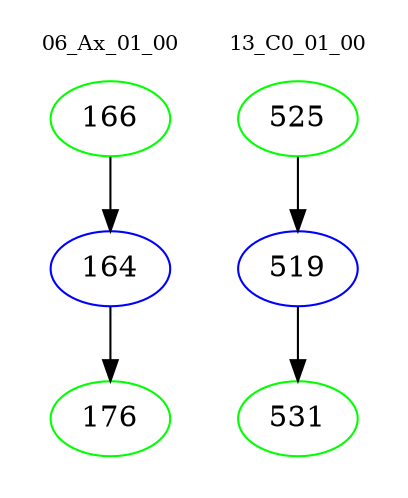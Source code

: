 digraph{
subgraph cluster_0 {
color = white
label = "06_Ax_01_00";
fontsize=10;
T0_166 [label="166", color="green"]
T0_166 -> T0_164 [color="black"]
T0_164 [label="164", color="blue"]
T0_164 -> T0_176 [color="black"]
T0_176 [label="176", color="green"]
}
subgraph cluster_1 {
color = white
label = "13_C0_01_00";
fontsize=10;
T1_525 [label="525", color="green"]
T1_525 -> T1_519 [color="black"]
T1_519 [label="519", color="blue"]
T1_519 -> T1_531 [color="black"]
T1_531 [label="531", color="green"]
}
}
